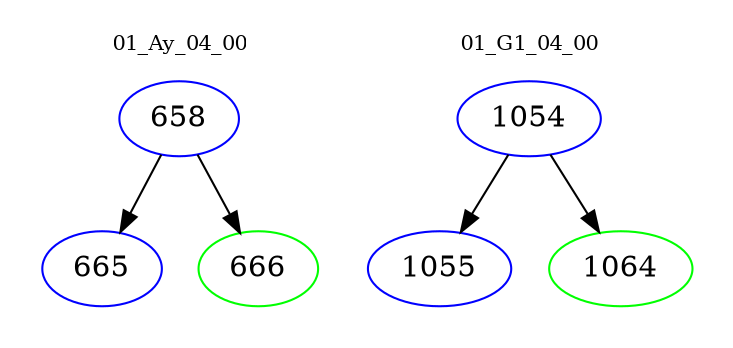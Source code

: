 digraph{
subgraph cluster_0 {
color = white
label = "01_Ay_04_00";
fontsize=10;
T0_658 [label="658", color="blue"]
T0_658 -> T0_665 [color="black"]
T0_665 [label="665", color="blue"]
T0_658 -> T0_666 [color="black"]
T0_666 [label="666", color="green"]
}
subgraph cluster_1 {
color = white
label = "01_G1_04_00";
fontsize=10;
T1_1054 [label="1054", color="blue"]
T1_1054 -> T1_1055 [color="black"]
T1_1055 [label="1055", color="blue"]
T1_1054 -> T1_1064 [color="black"]
T1_1064 [label="1064", color="green"]
}
}
